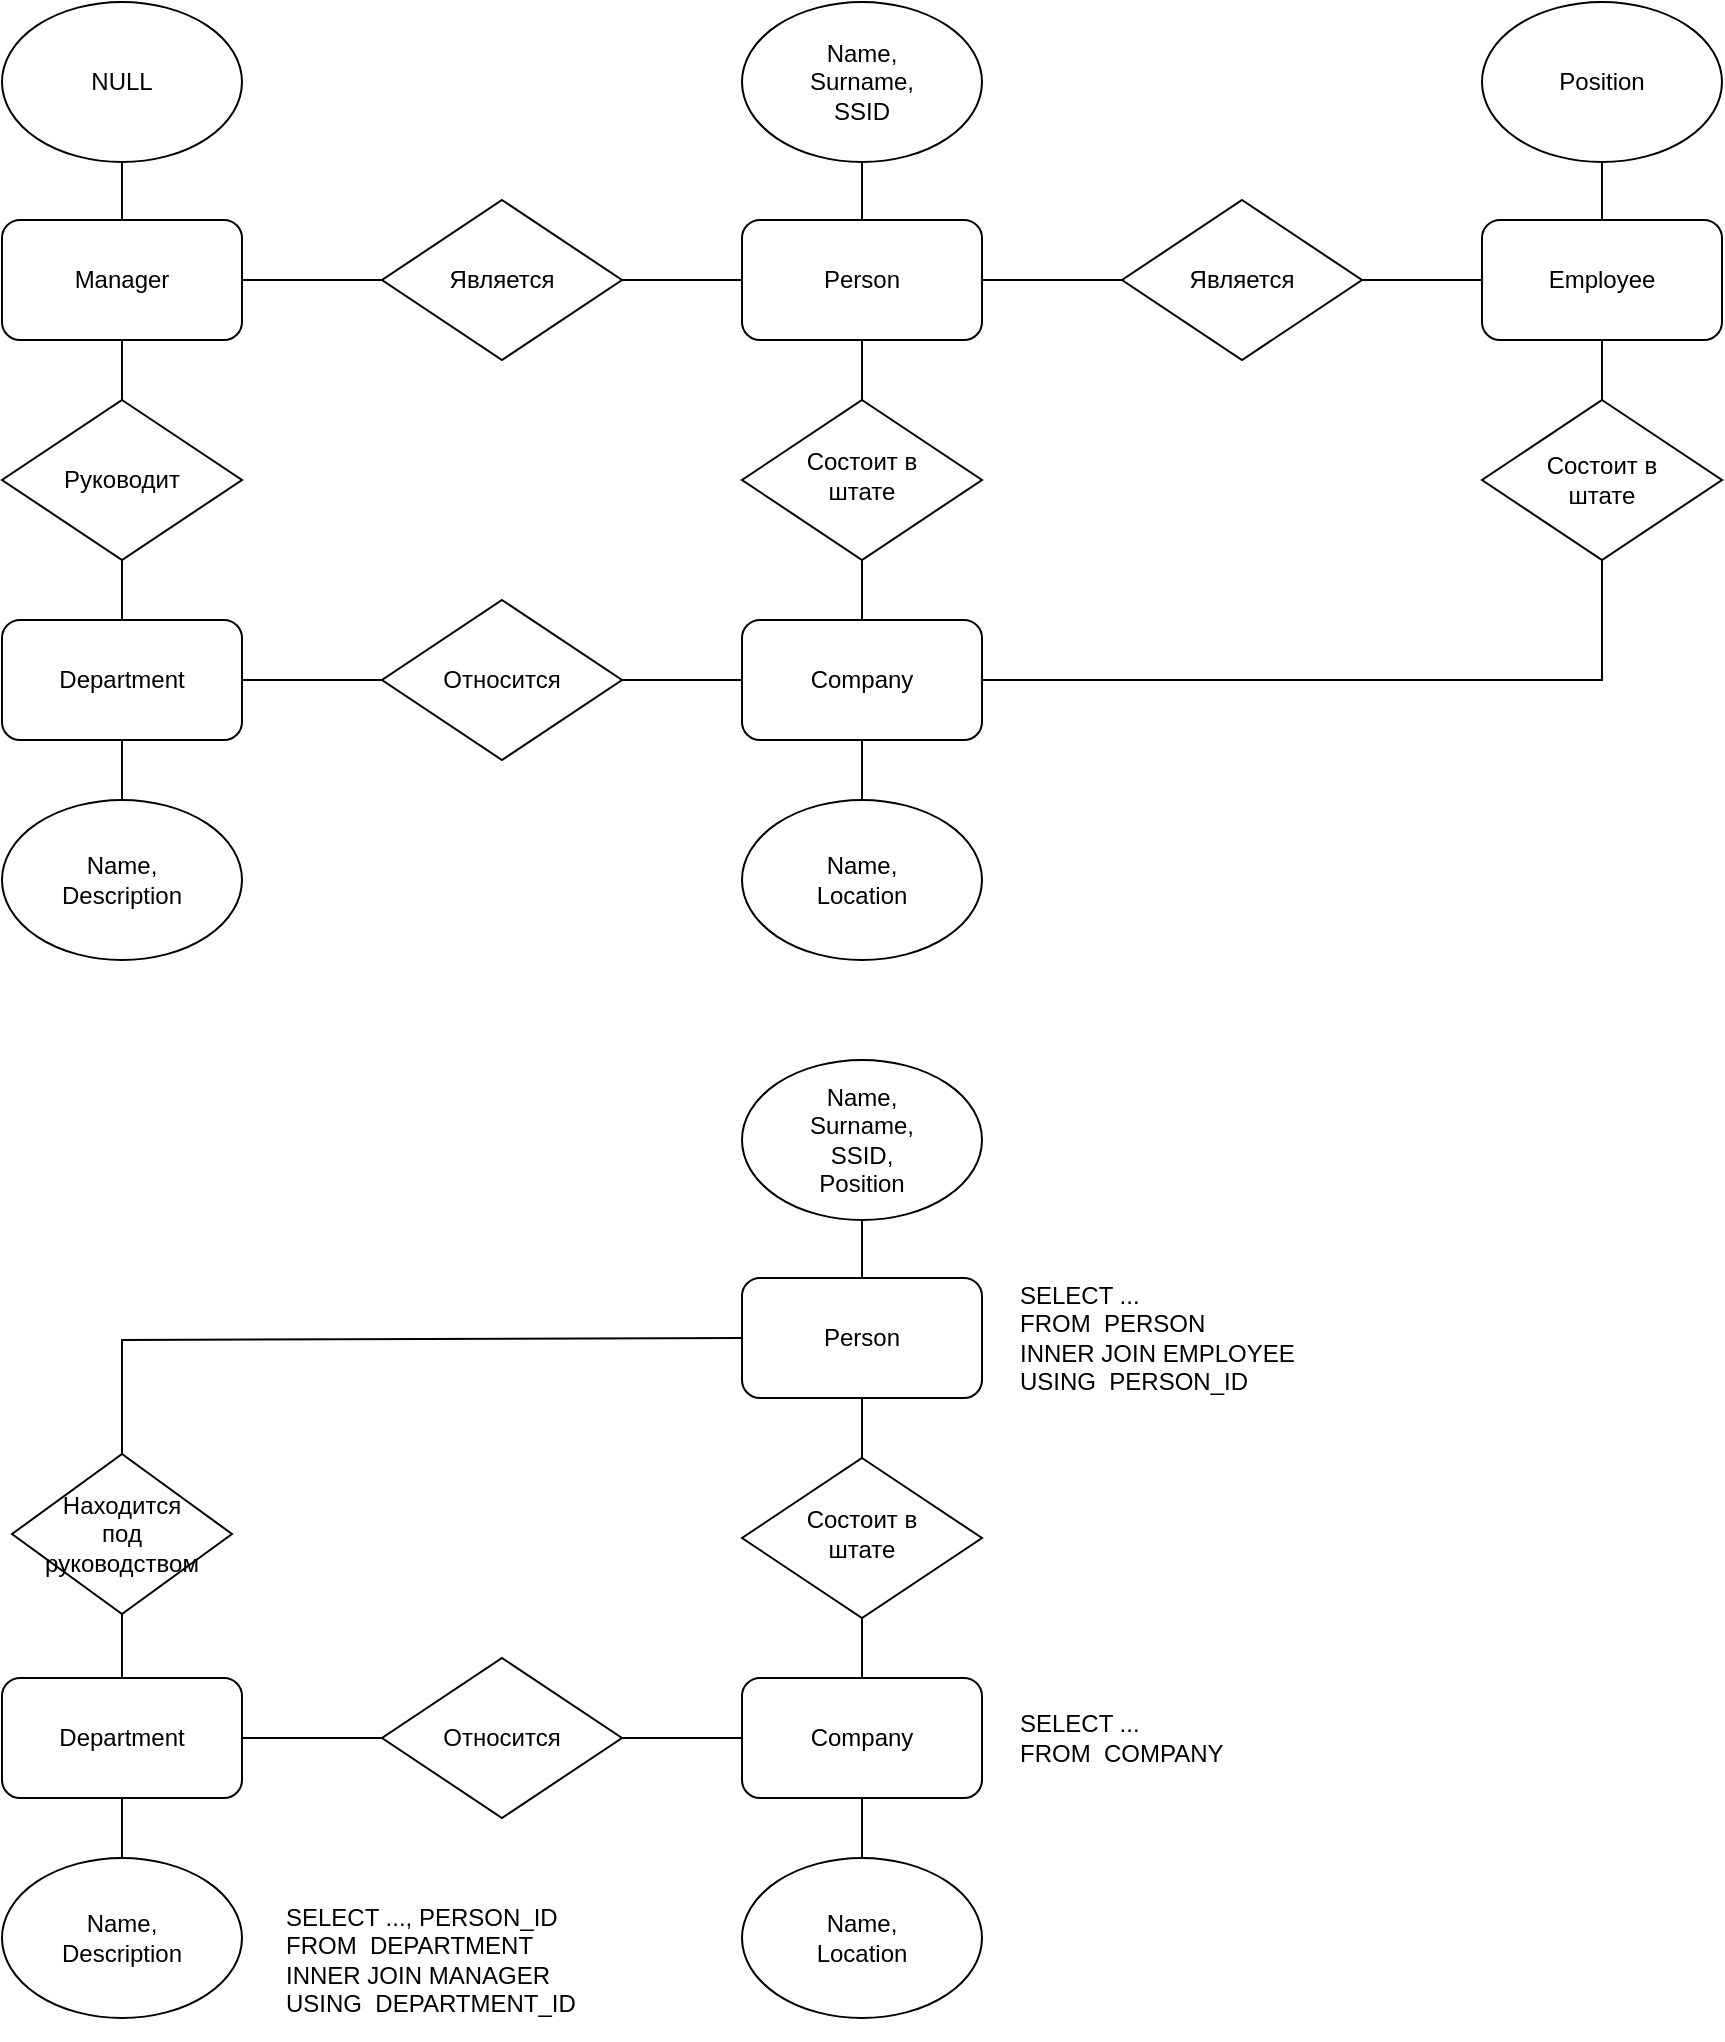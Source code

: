 <mxfile version="22.0.8" type="github">
  <diagram name="Страница — 1" id="f72o366MKgWSXFwdL696">
    <mxGraphModel dx="1084" dy="1812" grid="1" gridSize="10" guides="1" tooltips="1" connect="1" arrows="1" fold="1" page="1" pageScale="1" pageWidth="827" pageHeight="1169" math="0" shadow="0">
      <root>
        <mxCell id="0" />
        <mxCell id="1" parent="0" />
        <mxCell id="_mkU_Q99oAZ2OvXKjkzv-1" value="" style="rounded=1;whiteSpace=wrap;html=1;" vertex="1" parent="1">
          <mxGeometry x="70" y="-1060" width="120" height="60" as="geometry" />
        </mxCell>
        <mxCell id="_mkU_Q99oAZ2OvXKjkzv-2" value="" style="rounded=1;whiteSpace=wrap;html=1;" vertex="1" parent="1">
          <mxGeometry x="440" y="-1060" width="120" height="60" as="geometry" />
        </mxCell>
        <mxCell id="_mkU_Q99oAZ2OvXKjkzv-3" value="" style="rounded=1;whiteSpace=wrap;html=1;" vertex="1" parent="1">
          <mxGeometry x="70" y="-860" width="120" height="60" as="geometry" />
        </mxCell>
        <mxCell id="_mkU_Q99oAZ2OvXKjkzv-4" value="" style="rounded=1;whiteSpace=wrap;html=1;" vertex="1" parent="1">
          <mxGeometry x="440" y="-860" width="120" height="60" as="geometry" />
        </mxCell>
        <mxCell id="_mkU_Q99oAZ2OvXKjkzv-5" value="" style="ellipse;whiteSpace=wrap;html=1;" vertex="1" parent="1">
          <mxGeometry x="70" y="-1169" width="120" height="80" as="geometry" />
        </mxCell>
        <mxCell id="_mkU_Q99oAZ2OvXKjkzv-6" value="" style="ellipse;whiteSpace=wrap;html=1;" vertex="1" parent="1">
          <mxGeometry x="70" y="-770" width="120" height="80" as="geometry" />
        </mxCell>
        <mxCell id="_mkU_Q99oAZ2OvXKjkzv-7" value="" style="ellipse;whiteSpace=wrap;html=1;" vertex="1" parent="1">
          <mxGeometry x="440" y="-770" width="120" height="80" as="geometry" />
        </mxCell>
        <mxCell id="_mkU_Q99oAZ2OvXKjkzv-8" value="" style="ellipse;whiteSpace=wrap;html=1;" vertex="1" parent="1">
          <mxGeometry x="440" y="-1169" width="120" height="80" as="geometry" />
        </mxCell>
        <mxCell id="_mkU_Q99oAZ2OvXKjkzv-9" value="Руководит" style="rhombus;whiteSpace=wrap;html=1;" vertex="1" parent="1">
          <mxGeometry x="70" y="-970" width="120" height="80" as="geometry" />
        </mxCell>
        <mxCell id="_mkU_Q99oAZ2OvXKjkzv-10" value="" style="rhombus;whiteSpace=wrap;html=1;" vertex="1" parent="1">
          <mxGeometry x="440" y="-970" width="120" height="80" as="geometry" />
        </mxCell>
        <mxCell id="_mkU_Q99oAZ2OvXKjkzv-11" value="" style="rhombus;whiteSpace=wrap;html=1;" vertex="1" parent="1">
          <mxGeometry x="260" y="-1070" width="120" height="80" as="geometry" />
        </mxCell>
        <mxCell id="_mkU_Q99oAZ2OvXKjkzv-12" value="" style="rhombus;whiteSpace=wrap;html=1;" vertex="1" parent="1">
          <mxGeometry x="260" y="-870" width="120" height="80" as="geometry" />
        </mxCell>
        <mxCell id="_mkU_Q99oAZ2OvXKjkzv-13" value="" style="endArrow=none;html=1;rounded=0;exitX=1;exitY=0.5;exitDx=0;exitDy=0;" edge="1" parent="1" source="_mkU_Q99oAZ2OvXKjkzv-1">
          <mxGeometry width="50" height="50" relative="1" as="geometry">
            <mxPoint x="220" y="-980" as="sourcePoint" />
            <mxPoint x="260" y="-1030" as="targetPoint" />
          </mxGeometry>
        </mxCell>
        <mxCell id="_mkU_Q99oAZ2OvXKjkzv-14" value="" style="endArrow=none;html=1;rounded=0;entryX=0.5;entryY=1;entryDx=0;entryDy=0;exitX=0.5;exitY=0;exitDx=0;exitDy=0;" edge="1" parent="1" source="_mkU_Q99oAZ2OvXKjkzv-9" target="_mkU_Q99oAZ2OvXKjkzv-1">
          <mxGeometry width="50" height="50" relative="1" as="geometry">
            <mxPoint x="270" y="-900" as="sourcePoint" />
            <mxPoint x="320" y="-950" as="targetPoint" />
          </mxGeometry>
        </mxCell>
        <mxCell id="_mkU_Q99oAZ2OvXKjkzv-15" value="" style="endArrow=none;html=1;rounded=0;entryX=0.5;entryY=1;entryDx=0;entryDy=0;exitX=0.5;exitY=0;exitDx=0;exitDy=0;" edge="1" parent="1" source="_mkU_Q99oAZ2OvXKjkzv-3" target="_mkU_Q99oAZ2OvXKjkzv-9">
          <mxGeometry width="50" height="50" relative="1" as="geometry">
            <mxPoint x="240" y="-860" as="sourcePoint" />
            <mxPoint x="290" y="-910" as="targetPoint" />
          </mxGeometry>
        </mxCell>
        <mxCell id="_mkU_Q99oAZ2OvXKjkzv-16" value="" style="endArrow=none;html=1;rounded=0;" edge="1" parent="1" source="_mkU_Q99oAZ2OvXKjkzv-5">
          <mxGeometry width="50" height="50" relative="1" as="geometry">
            <mxPoint x="130" y="-1039" as="sourcePoint" />
            <mxPoint x="130" y="-1060" as="targetPoint" />
          </mxGeometry>
        </mxCell>
        <mxCell id="_mkU_Q99oAZ2OvXKjkzv-17" value="" style="endArrow=none;html=1;rounded=0;entryX=0.5;entryY=1;entryDx=0;entryDy=0;" edge="1" parent="1" source="_mkU_Q99oAZ2OvXKjkzv-2" target="_mkU_Q99oAZ2OvXKjkzv-8">
          <mxGeometry width="50" height="50" relative="1" as="geometry">
            <mxPoint x="500" y="-1080.711" as="sourcePoint" />
            <mxPoint x="620" y="-1090" as="targetPoint" />
          </mxGeometry>
        </mxCell>
        <mxCell id="_mkU_Q99oAZ2OvXKjkzv-18" value="" style="endArrow=none;html=1;rounded=0;" edge="1" parent="1" source="_mkU_Q99oAZ2OvXKjkzv-11">
          <mxGeometry width="50" height="50" relative="1" as="geometry">
            <mxPoint x="380" y="-980" as="sourcePoint" />
            <mxPoint x="440" y="-1030" as="targetPoint" />
          </mxGeometry>
        </mxCell>
        <mxCell id="_mkU_Q99oAZ2OvXKjkzv-19" value="" style="endArrow=none;html=1;rounded=0;" edge="1" parent="1" source="_mkU_Q99oAZ2OvXKjkzv-3">
          <mxGeometry width="50" height="50" relative="1" as="geometry">
            <mxPoint x="190" y="-780" as="sourcePoint" />
            <mxPoint x="260.711" y="-830" as="targetPoint" />
          </mxGeometry>
        </mxCell>
        <mxCell id="_mkU_Q99oAZ2OvXKjkzv-20" value="" style="endArrow=none;html=1;rounded=0;" edge="1" parent="1" source="_mkU_Q99oAZ2OvXKjkzv-12">
          <mxGeometry width="50" height="50" relative="1" as="geometry">
            <mxPoint x="380" y="-780" as="sourcePoint" />
            <mxPoint x="440" y="-830" as="targetPoint" />
          </mxGeometry>
        </mxCell>
        <mxCell id="_mkU_Q99oAZ2OvXKjkzv-21" value="" style="endArrow=none;html=1;rounded=0;" edge="1" parent="1" source="_mkU_Q99oAZ2OvXKjkzv-3">
          <mxGeometry width="50" height="50" relative="1" as="geometry">
            <mxPoint x="130" y="-750" as="sourcePoint" />
            <mxPoint x="130" y="-770" as="targetPoint" />
          </mxGeometry>
        </mxCell>
        <mxCell id="_mkU_Q99oAZ2OvXKjkzv-22" value="" style="endArrow=none;html=1;rounded=0;" edge="1" parent="1" source="_mkU_Q99oAZ2OvXKjkzv-4">
          <mxGeometry width="50" height="50" relative="1" as="geometry">
            <mxPoint x="500" y="-880.711" as="sourcePoint" />
            <mxPoint x="500" y="-890" as="targetPoint" />
          </mxGeometry>
        </mxCell>
        <mxCell id="_mkU_Q99oAZ2OvXKjkzv-23" value="" style="endArrow=none;html=1;rounded=0;entryX=0.5;entryY=1;entryDx=0;entryDy=0;exitX=0.5;exitY=0;exitDx=0;exitDy=0;" edge="1" parent="1" source="_mkU_Q99oAZ2OvXKjkzv-10" target="_mkU_Q99oAZ2OvXKjkzv-2">
          <mxGeometry width="50" height="50" relative="1" as="geometry">
            <mxPoint x="490" y="-930" as="sourcePoint" />
            <mxPoint x="540" y="-980" as="targetPoint" />
          </mxGeometry>
        </mxCell>
        <mxCell id="_mkU_Q99oAZ2OvXKjkzv-24" value="" style="endArrow=none;html=1;rounded=0;" edge="1" parent="1" source="_mkU_Q99oAZ2OvXKjkzv-4">
          <mxGeometry width="50" height="50" relative="1" as="geometry">
            <mxPoint x="500" y="-750" as="sourcePoint" />
            <mxPoint x="500" y="-770" as="targetPoint" />
          </mxGeometry>
        </mxCell>
        <mxCell id="_mkU_Q99oAZ2OvXKjkzv-25" value="Manager" style="text;html=1;strokeColor=none;fillColor=none;align=center;verticalAlign=middle;whiteSpace=wrap;rounded=0;" vertex="1" parent="1">
          <mxGeometry x="100" y="-1045" width="60" height="30" as="geometry" />
        </mxCell>
        <mxCell id="_mkU_Q99oAZ2OvXKjkzv-26" value="Person" style="text;html=1;strokeColor=none;fillColor=none;align=center;verticalAlign=middle;whiteSpace=wrap;rounded=0;" vertex="1" parent="1">
          <mxGeometry x="470" y="-1045" width="60" height="30" as="geometry" />
        </mxCell>
        <mxCell id="_mkU_Q99oAZ2OvXKjkzv-27" value="Department" style="text;html=1;strokeColor=none;fillColor=none;align=center;verticalAlign=middle;whiteSpace=wrap;rounded=0;" vertex="1" parent="1">
          <mxGeometry x="100" y="-845" width="60" height="30" as="geometry" />
        </mxCell>
        <mxCell id="_mkU_Q99oAZ2OvXKjkzv-28" value="Company" style="text;html=1;strokeColor=none;fillColor=none;align=center;verticalAlign=middle;whiteSpace=wrap;rounded=0;" vertex="1" parent="1">
          <mxGeometry x="470" y="-845" width="60" height="30" as="geometry" />
        </mxCell>
        <mxCell id="_mkU_Q99oAZ2OvXKjkzv-29" value="Name, Surname, SSID" style="text;html=1;strokeColor=none;fillColor=none;align=center;verticalAlign=middle;whiteSpace=wrap;rounded=0;" vertex="1" parent="1">
          <mxGeometry x="470" y="-1144" width="60" height="30" as="geometry" />
        </mxCell>
        <mxCell id="_mkU_Q99oAZ2OvXKjkzv-30" value="Name, Description" style="text;html=1;strokeColor=none;fillColor=none;align=center;verticalAlign=middle;whiteSpace=wrap;rounded=0;" vertex="1" parent="1">
          <mxGeometry x="100" y="-745" width="60" height="30" as="geometry" />
        </mxCell>
        <mxCell id="_mkU_Q99oAZ2OvXKjkzv-31" value="Name, Location" style="text;html=1;strokeColor=none;fillColor=none;align=center;verticalAlign=middle;whiteSpace=wrap;rounded=0;" vertex="1" parent="1">
          <mxGeometry x="470" y="-745" width="60" height="30" as="geometry" />
        </mxCell>
        <mxCell id="_mkU_Q99oAZ2OvXKjkzv-32" value="NULL" style="text;html=1;strokeColor=none;fillColor=none;align=center;verticalAlign=middle;whiteSpace=wrap;rounded=0;" vertex="1" parent="1">
          <mxGeometry x="100" y="-1144" width="60" height="30" as="geometry" />
        </mxCell>
        <mxCell id="_mkU_Q99oAZ2OvXKjkzv-39" value="" style="rounded=1;whiteSpace=wrap;html=1;" vertex="1" parent="1">
          <mxGeometry x="810" y="-1060" width="120" height="60" as="geometry" />
        </mxCell>
        <mxCell id="_mkU_Q99oAZ2OvXKjkzv-40" value="" style="ellipse;whiteSpace=wrap;html=1;" vertex="1" parent="1">
          <mxGeometry x="810" y="-1169" width="120" height="80" as="geometry" />
        </mxCell>
        <mxCell id="_mkU_Q99oAZ2OvXKjkzv-41" value="" style="rhombus;whiteSpace=wrap;html=1;" vertex="1" parent="1">
          <mxGeometry x="630" y="-1070" width="120" height="80" as="geometry" />
        </mxCell>
        <mxCell id="_mkU_Q99oAZ2OvXKjkzv-42" value="" style="endArrow=none;html=1;rounded=0;exitX=1;exitY=0.5;exitDx=0;exitDy=0;" edge="1" parent="1">
          <mxGeometry width="50" height="50" relative="1" as="geometry">
            <mxPoint x="560" y="-1030" as="sourcePoint" />
            <mxPoint x="630" y="-1030" as="targetPoint" />
          </mxGeometry>
        </mxCell>
        <mxCell id="_mkU_Q99oAZ2OvXKjkzv-43" value="" style="endArrow=none;html=1;rounded=0;entryX=0.5;entryY=1;entryDx=0;entryDy=0;" edge="1" parent="1" source="_mkU_Q99oAZ2OvXKjkzv-39" target="_mkU_Q99oAZ2OvXKjkzv-40">
          <mxGeometry width="50" height="50" relative="1" as="geometry">
            <mxPoint x="870" y="-1080.711" as="sourcePoint" />
            <mxPoint x="990" y="-1090" as="targetPoint" />
          </mxGeometry>
        </mxCell>
        <mxCell id="_mkU_Q99oAZ2OvXKjkzv-44" value="" style="endArrow=none;html=1;rounded=0;" edge="1" parent="1" source="_mkU_Q99oAZ2OvXKjkzv-41">
          <mxGeometry width="50" height="50" relative="1" as="geometry">
            <mxPoint x="750" y="-980" as="sourcePoint" />
            <mxPoint x="810" y="-1030" as="targetPoint" />
          </mxGeometry>
        </mxCell>
        <mxCell id="_mkU_Q99oAZ2OvXKjkzv-45" value="Employee" style="text;html=1;strokeColor=none;fillColor=none;align=center;verticalAlign=middle;whiteSpace=wrap;rounded=0;" vertex="1" parent="1">
          <mxGeometry x="840" y="-1045" width="60" height="30" as="geometry" />
        </mxCell>
        <mxCell id="_mkU_Q99oAZ2OvXKjkzv-46" value="Position" style="text;html=1;strokeColor=none;fillColor=none;align=center;verticalAlign=middle;whiteSpace=wrap;rounded=0;" vertex="1" parent="1">
          <mxGeometry x="840" y="-1144" width="60" height="30" as="geometry" />
        </mxCell>
        <mxCell id="_mkU_Q99oAZ2OvXKjkzv-47" value="" style="rhombus;whiteSpace=wrap;html=1;" vertex="1" parent="1">
          <mxGeometry x="810" y="-970" width="120" height="80" as="geometry" />
        </mxCell>
        <mxCell id="_mkU_Q99oAZ2OvXKjkzv-48" value="" style="endArrow=none;html=1;rounded=0;entryX=0.5;entryY=1;entryDx=0;entryDy=0;exitX=1;exitY=0.5;exitDx=0;exitDy=0;" edge="1" parent="1" source="_mkU_Q99oAZ2OvXKjkzv-4" target="_mkU_Q99oAZ2OvXKjkzv-47">
          <mxGeometry width="50" height="50" relative="1" as="geometry">
            <mxPoint x="420" y="-910" as="sourcePoint" />
            <mxPoint x="470" y="-960" as="targetPoint" />
            <Array as="points">
              <mxPoint x="870" y="-830" />
            </Array>
          </mxGeometry>
        </mxCell>
        <mxCell id="_mkU_Q99oAZ2OvXKjkzv-49" value="" style="endArrow=none;html=1;rounded=0;exitX=0.5;exitY=0;exitDx=0;exitDy=0;entryX=0.5;entryY=1;entryDx=0;entryDy=0;" edge="1" parent="1" source="_mkU_Q99oAZ2OvXKjkzv-47" target="_mkU_Q99oAZ2OvXKjkzv-39">
          <mxGeometry width="50" height="50" relative="1" as="geometry">
            <mxPoint x="420" y="-910" as="sourcePoint" />
            <mxPoint x="470" y="-960" as="targetPoint" />
          </mxGeometry>
        </mxCell>
        <mxCell id="_mkU_Q99oAZ2OvXKjkzv-50" value="Является" style="text;html=1;strokeColor=none;fillColor=none;align=center;verticalAlign=middle;whiteSpace=wrap;rounded=0;" vertex="1" parent="1">
          <mxGeometry x="290" y="-1045" width="60" height="30" as="geometry" />
        </mxCell>
        <mxCell id="_mkU_Q99oAZ2OvXKjkzv-51" value="Относится" style="text;html=1;strokeColor=none;fillColor=none;align=center;verticalAlign=middle;whiteSpace=wrap;rounded=0;" vertex="1" parent="1">
          <mxGeometry x="290" y="-845" width="60" height="30" as="geometry" />
        </mxCell>
        <mxCell id="_mkU_Q99oAZ2OvXKjkzv-53" value="Является" style="text;html=1;strokeColor=none;fillColor=none;align=center;verticalAlign=middle;whiteSpace=wrap;rounded=0;" vertex="1" parent="1">
          <mxGeometry x="660" y="-1045" width="60" height="30" as="geometry" />
        </mxCell>
        <mxCell id="_mkU_Q99oAZ2OvXKjkzv-54" value="Состоит в штате" style="text;html=1;strokeColor=none;fillColor=none;align=center;verticalAlign=middle;whiteSpace=wrap;rounded=0;" vertex="1" parent="1">
          <mxGeometry x="840" y="-945" width="60" height="30" as="geometry" />
        </mxCell>
        <mxCell id="_mkU_Q99oAZ2OvXKjkzv-55" value="Состоит в штате" style="text;html=1;strokeColor=none;fillColor=none;align=center;verticalAlign=middle;whiteSpace=wrap;rounded=0;" vertex="1" parent="1">
          <mxGeometry x="470" y="-947" width="60" height="30" as="geometry" />
        </mxCell>
        <mxCell id="_mkU_Q99oAZ2OvXKjkzv-110" value="" style="rounded=1;whiteSpace=wrap;html=1;" vertex="1" parent="1">
          <mxGeometry x="440" y="-531" width="120" height="60" as="geometry" />
        </mxCell>
        <mxCell id="_mkU_Q99oAZ2OvXKjkzv-111" value="" style="rounded=1;whiteSpace=wrap;html=1;" vertex="1" parent="1">
          <mxGeometry x="70" y="-331" width="120" height="60" as="geometry" />
        </mxCell>
        <mxCell id="_mkU_Q99oAZ2OvXKjkzv-112" value="" style="rounded=1;whiteSpace=wrap;html=1;" vertex="1" parent="1">
          <mxGeometry x="440" y="-331" width="120" height="60" as="geometry" />
        </mxCell>
        <mxCell id="_mkU_Q99oAZ2OvXKjkzv-114" value="" style="ellipse;whiteSpace=wrap;html=1;" vertex="1" parent="1">
          <mxGeometry x="70" y="-241" width="120" height="80" as="geometry" />
        </mxCell>
        <mxCell id="_mkU_Q99oAZ2OvXKjkzv-115" value="" style="ellipse;whiteSpace=wrap;html=1;" vertex="1" parent="1">
          <mxGeometry x="440" y="-241" width="120" height="80" as="geometry" />
        </mxCell>
        <mxCell id="_mkU_Q99oAZ2OvXKjkzv-116" value="" style="ellipse;whiteSpace=wrap;html=1;" vertex="1" parent="1">
          <mxGeometry x="440" y="-640" width="120" height="80" as="geometry" />
        </mxCell>
        <mxCell id="_mkU_Q99oAZ2OvXKjkzv-118" value="" style="rhombus;whiteSpace=wrap;html=1;" vertex="1" parent="1">
          <mxGeometry x="440" y="-441" width="120" height="80" as="geometry" />
        </mxCell>
        <mxCell id="_mkU_Q99oAZ2OvXKjkzv-120" value="" style="rhombus;whiteSpace=wrap;html=1;" vertex="1" parent="1">
          <mxGeometry x="260" y="-341" width="120" height="80" as="geometry" />
        </mxCell>
        <mxCell id="_mkU_Q99oAZ2OvXKjkzv-125" value="" style="endArrow=none;html=1;rounded=0;entryX=0.5;entryY=1;entryDx=0;entryDy=0;" edge="1" parent="1" source="_mkU_Q99oAZ2OvXKjkzv-110" target="_mkU_Q99oAZ2OvXKjkzv-116">
          <mxGeometry width="50" height="50" relative="1" as="geometry">
            <mxPoint x="500" y="-551.711" as="sourcePoint" />
            <mxPoint x="620" y="-561" as="targetPoint" />
          </mxGeometry>
        </mxCell>
        <mxCell id="_mkU_Q99oAZ2OvXKjkzv-127" value="" style="endArrow=none;html=1;rounded=0;" edge="1" parent="1" source="_mkU_Q99oAZ2OvXKjkzv-111">
          <mxGeometry width="50" height="50" relative="1" as="geometry">
            <mxPoint x="190" y="-251" as="sourcePoint" />
            <mxPoint x="260.711" y="-301" as="targetPoint" />
          </mxGeometry>
        </mxCell>
        <mxCell id="_mkU_Q99oAZ2OvXKjkzv-128" value="" style="endArrow=none;html=1;rounded=0;" edge="1" parent="1" source="_mkU_Q99oAZ2OvXKjkzv-120">
          <mxGeometry width="50" height="50" relative="1" as="geometry">
            <mxPoint x="380" y="-251" as="sourcePoint" />
            <mxPoint x="440" y="-301" as="targetPoint" />
          </mxGeometry>
        </mxCell>
        <mxCell id="_mkU_Q99oAZ2OvXKjkzv-129" value="" style="endArrow=none;html=1;rounded=0;" edge="1" parent="1" source="_mkU_Q99oAZ2OvXKjkzv-111">
          <mxGeometry width="50" height="50" relative="1" as="geometry">
            <mxPoint x="130" y="-221" as="sourcePoint" />
            <mxPoint x="130" y="-241" as="targetPoint" />
          </mxGeometry>
        </mxCell>
        <mxCell id="_mkU_Q99oAZ2OvXKjkzv-130" value="" style="endArrow=none;html=1;rounded=0;" edge="1" parent="1" source="_mkU_Q99oAZ2OvXKjkzv-112">
          <mxGeometry width="50" height="50" relative="1" as="geometry">
            <mxPoint x="500" y="-351.711" as="sourcePoint" />
            <mxPoint x="500" y="-361" as="targetPoint" />
          </mxGeometry>
        </mxCell>
        <mxCell id="_mkU_Q99oAZ2OvXKjkzv-131" value="" style="endArrow=none;html=1;rounded=0;entryX=0.5;entryY=1;entryDx=0;entryDy=0;exitX=0.5;exitY=0;exitDx=0;exitDy=0;" edge="1" parent="1" source="_mkU_Q99oAZ2OvXKjkzv-118" target="_mkU_Q99oAZ2OvXKjkzv-110">
          <mxGeometry width="50" height="50" relative="1" as="geometry">
            <mxPoint x="490" y="-401" as="sourcePoint" />
            <mxPoint x="540" y="-451" as="targetPoint" />
          </mxGeometry>
        </mxCell>
        <mxCell id="_mkU_Q99oAZ2OvXKjkzv-132" value="" style="endArrow=none;html=1;rounded=0;" edge="1" parent="1" source="_mkU_Q99oAZ2OvXKjkzv-112">
          <mxGeometry width="50" height="50" relative="1" as="geometry">
            <mxPoint x="500" y="-221" as="sourcePoint" />
            <mxPoint x="500" y="-241" as="targetPoint" />
          </mxGeometry>
        </mxCell>
        <mxCell id="_mkU_Q99oAZ2OvXKjkzv-134" value="Person" style="text;html=1;strokeColor=none;fillColor=none;align=center;verticalAlign=middle;whiteSpace=wrap;rounded=0;" vertex="1" parent="1">
          <mxGeometry x="470" y="-516" width="60" height="30" as="geometry" />
        </mxCell>
        <mxCell id="_mkU_Q99oAZ2OvXKjkzv-135" value="Department" style="text;html=1;strokeColor=none;fillColor=none;align=center;verticalAlign=middle;whiteSpace=wrap;rounded=0;" vertex="1" parent="1">
          <mxGeometry x="100" y="-316" width="60" height="30" as="geometry" />
        </mxCell>
        <mxCell id="_mkU_Q99oAZ2OvXKjkzv-136" value="Company" style="text;html=1;strokeColor=none;fillColor=none;align=center;verticalAlign=middle;whiteSpace=wrap;rounded=0;" vertex="1" parent="1">
          <mxGeometry x="470" y="-316" width="60" height="30" as="geometry" />
        </mxCell>
        <mxCell id="_mkU_Q99oAZ2OvXKjkzv-137" value="Name, Surname, SSID, Position" style="text;html=1;strokeColor=none;fillColor=none;align=center;verticalAlign=middle;whiteSpace=wrap;rounded=0;" vertex="1" parent="1">
          <mxGeometry x="470" y="-615" width="60" height="30" as="geometry" />
        </mxCell>
        <mxCell id="_mkU_Q99oAZ2OvXKjkzv-138" value="Name, Description" style="text;html=1;strokeColor=none;fillColor=none;align=center;verticalAlign=middle;whiteSpace=wrap;rounded=0;" vertex="1" parent="1">
          <mxGeometry x="100" y="-216" width="60" height="30" as="geometry" />
        </mxCell>
        <mxCell id="_mkU_Q99oAZ2OvXKjkzv-139" value="Name, Location" style="text;html=1;strokeColor=none;fillColor=none;align=center;verticalAlign=middle;whiteSpace=wrap;rounded=0;" vertex="1" parent="1">
          <mxGeometry x="470" y="-216" width="60" height="30" as="geometry" />
        </mxCell>
        <mxCell id="_mkU_Q99oAZ2OvXKjkzv-153" value="Относится" style="text;html=1;strokeColor=none;fillColor=none;align=center;verticalAlign=middle;whiteSpace=wrap;rounded=0;" vertex="1" parent="1">
          <mxGeometry x="290" y="-316" width="60" height="30" as="geometry" />
        </mxCell>
        <mxCell id="_mkU_Q99oAZ2OvXKjkzv-156" value="Состоит в штате" style="text;html=1;strokeColor=none;fillColor=none;align=center;verticalAlign=middle;whiteSpace=wrap;rounded=0;" vertex="1" parent="1">
          <mxGeometry x="470" y="-418" width="60" height="30" as="geometry" />
        </mxCell>
        <mxCell id="_mkU_Q99oAZ2OvXKjkzv-157" value="" style="rhombus;whiteSpace=wrap;html=1;" vertex="1" parent="1">
          <mxGeometry x="75" y="-443" width="110" height="80" as="geometry" />
        </mxCell>
        <mxCell id="_mkU_Q99oAZ2OvXKjkzv-158" value="" style="endArrow=none;html=1;rounded=0;entryX=0;entryY=0.5;entryDx=0;entryDy=0;exitX=0.5;exitY=0;exitDx=0;exitDy=0;" edge="1" parent="1" source="_mkU_Q99oAZ2OvXKjkzv-157" target="_mkU_Q99oAZ2OvXKjkzv-110">
          <mxGeometry width="50" height="50" relative="1" as="geometry">
            <mxPoint x="390" y="-480" as="sourcePoint" />
            <mxPoint x="440" y="-530" as="targetPoint" />
            <Array as="points">
              <mxPoint x="130" y="-500" />
            </Array>
          </mxGeometry>
        </mxCell>
        <mxCell id="_mkU_Q99oAZ2OvXKjkzv-160" value="" style="endArrow=none;html=1;rounded=0;exitX=0.5;exitY=0;exitDx=0;exitDy=0;entryX=0.5;entryY=1;entryDx=0;entryDy=0;" edge="1" parent="1" source="_mkU_Q99oAZ2OvXKjkzv-111" target="_mkU_Q99oAZ2OvXKjkzv-157">
          <mxGeometry width="50" height="50" relative="1" as="geometry">
            <mxPoint x="390" y="-480" as="sourcePoint" />
            <mxPoint x="440" y="-530" as="targetPoint" />
          </mxGeometry>
        </mxCell>
        <mxCell id="_mkU_Q99oAZ2OvXKjkzv-161" value="Находится под руководством" style="text;html=1;strokeColor=none;fillColor=none;align=center;verticalAlign=middle;whiteSpace=wrap;rounded=0;" vertex="1" parent="1">
          <mxGeometry x="100" y="-418" width="60" height="30" as="geometry" />
        </mxCell>
        <mxCell id="_mkU_Q99oAZ2OvXKjkzv-164" value="SELECT ... &lt;br&gt;FROM&amp;nbsp; PERSON &lt;br&gt;INNER JOIN EMPLOYEE &lt;br&gt;USING&amp;nbsp; PERSON_ID" style="text;html=1;strokeColor=none;fillColor=none;align=left;verticalAlign=middle;whiteSpace=wrap;rounded=0;" vertex="1" parent="1">
          <mxGeometry x="577" y="-541" width="250" height="80" as="geometry" />
        </mxCell>
        <mxCell id="_mkU_Q99oAZ2OvXKjkzv-165" value="SELECT ... &lt;br&gt;FROM&amp;nbsp; COMPANY" style="text;html=1;strokeColor=none;fillColor=none;align=left;verticalAlign=middle;whiteSpace=wrap;rounded=0;" vertex="1" parent="1">
          <mxGeometry x="577" y="-341" width="250" height="80" as="geometry" />
        </mxCell>
        <mxCell id="_mkU_Q99oAZ2OvXKjkzv-166" value="SELECT ..., PERSON_ID&lt;br&gt;FROM&amp;nbsp; DEPARTMENT&lt;br&gt;INNER JOIN MANAGER&lt;br&gt;USING&amp;nbsp; DEPARTMENT_ID" style="text;html=1;strokeColor=none;fillColor=none;align=left;verticalAlign=middle;whiteSpace=wrap;rounded=0;" vertex="1" parent="1">
          <mxGeometry x="210" y="-230" width="250" height="80" as="geometry" />
        </mxCell>
      </root>
    </mxGraphModel>
  </diagram>
</mxfile>
